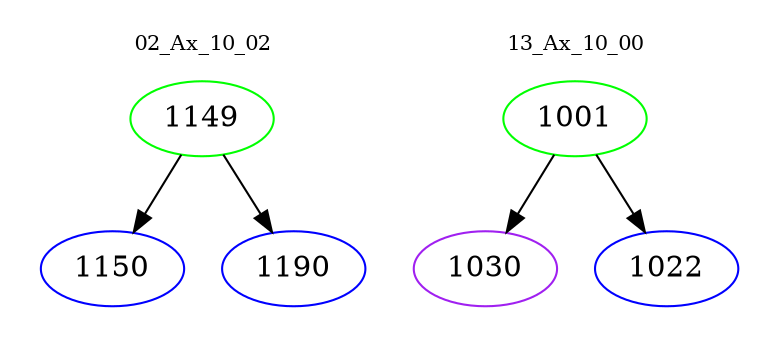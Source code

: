 digraph{
subgraph cluster_0 {
color = white
label = "02_Ax_10_02";
fontsize=10;
T0_1149 [label="1149", color="green"]
T0_1149 -> T0_1150 [color="black"]
T0_1150 [label="1150", color="blue"]
T0_1149 -> T0_1190 [color="black"]
T0_1190 [label="1190", color="blue"]
}
subgraph cluster_1 {
color = white
label = "13_Ax_10_00";
fontsize=10;
T1_1001 [label="1001", color="green"]
T1_1001 -> T1_1030 [color="black"]
T1_1030 [label="1030", color="purple"]
T1_1001 -> T1_1022 [color="black"]
T1_1022 [label="1022", color="blue"]
}
}
